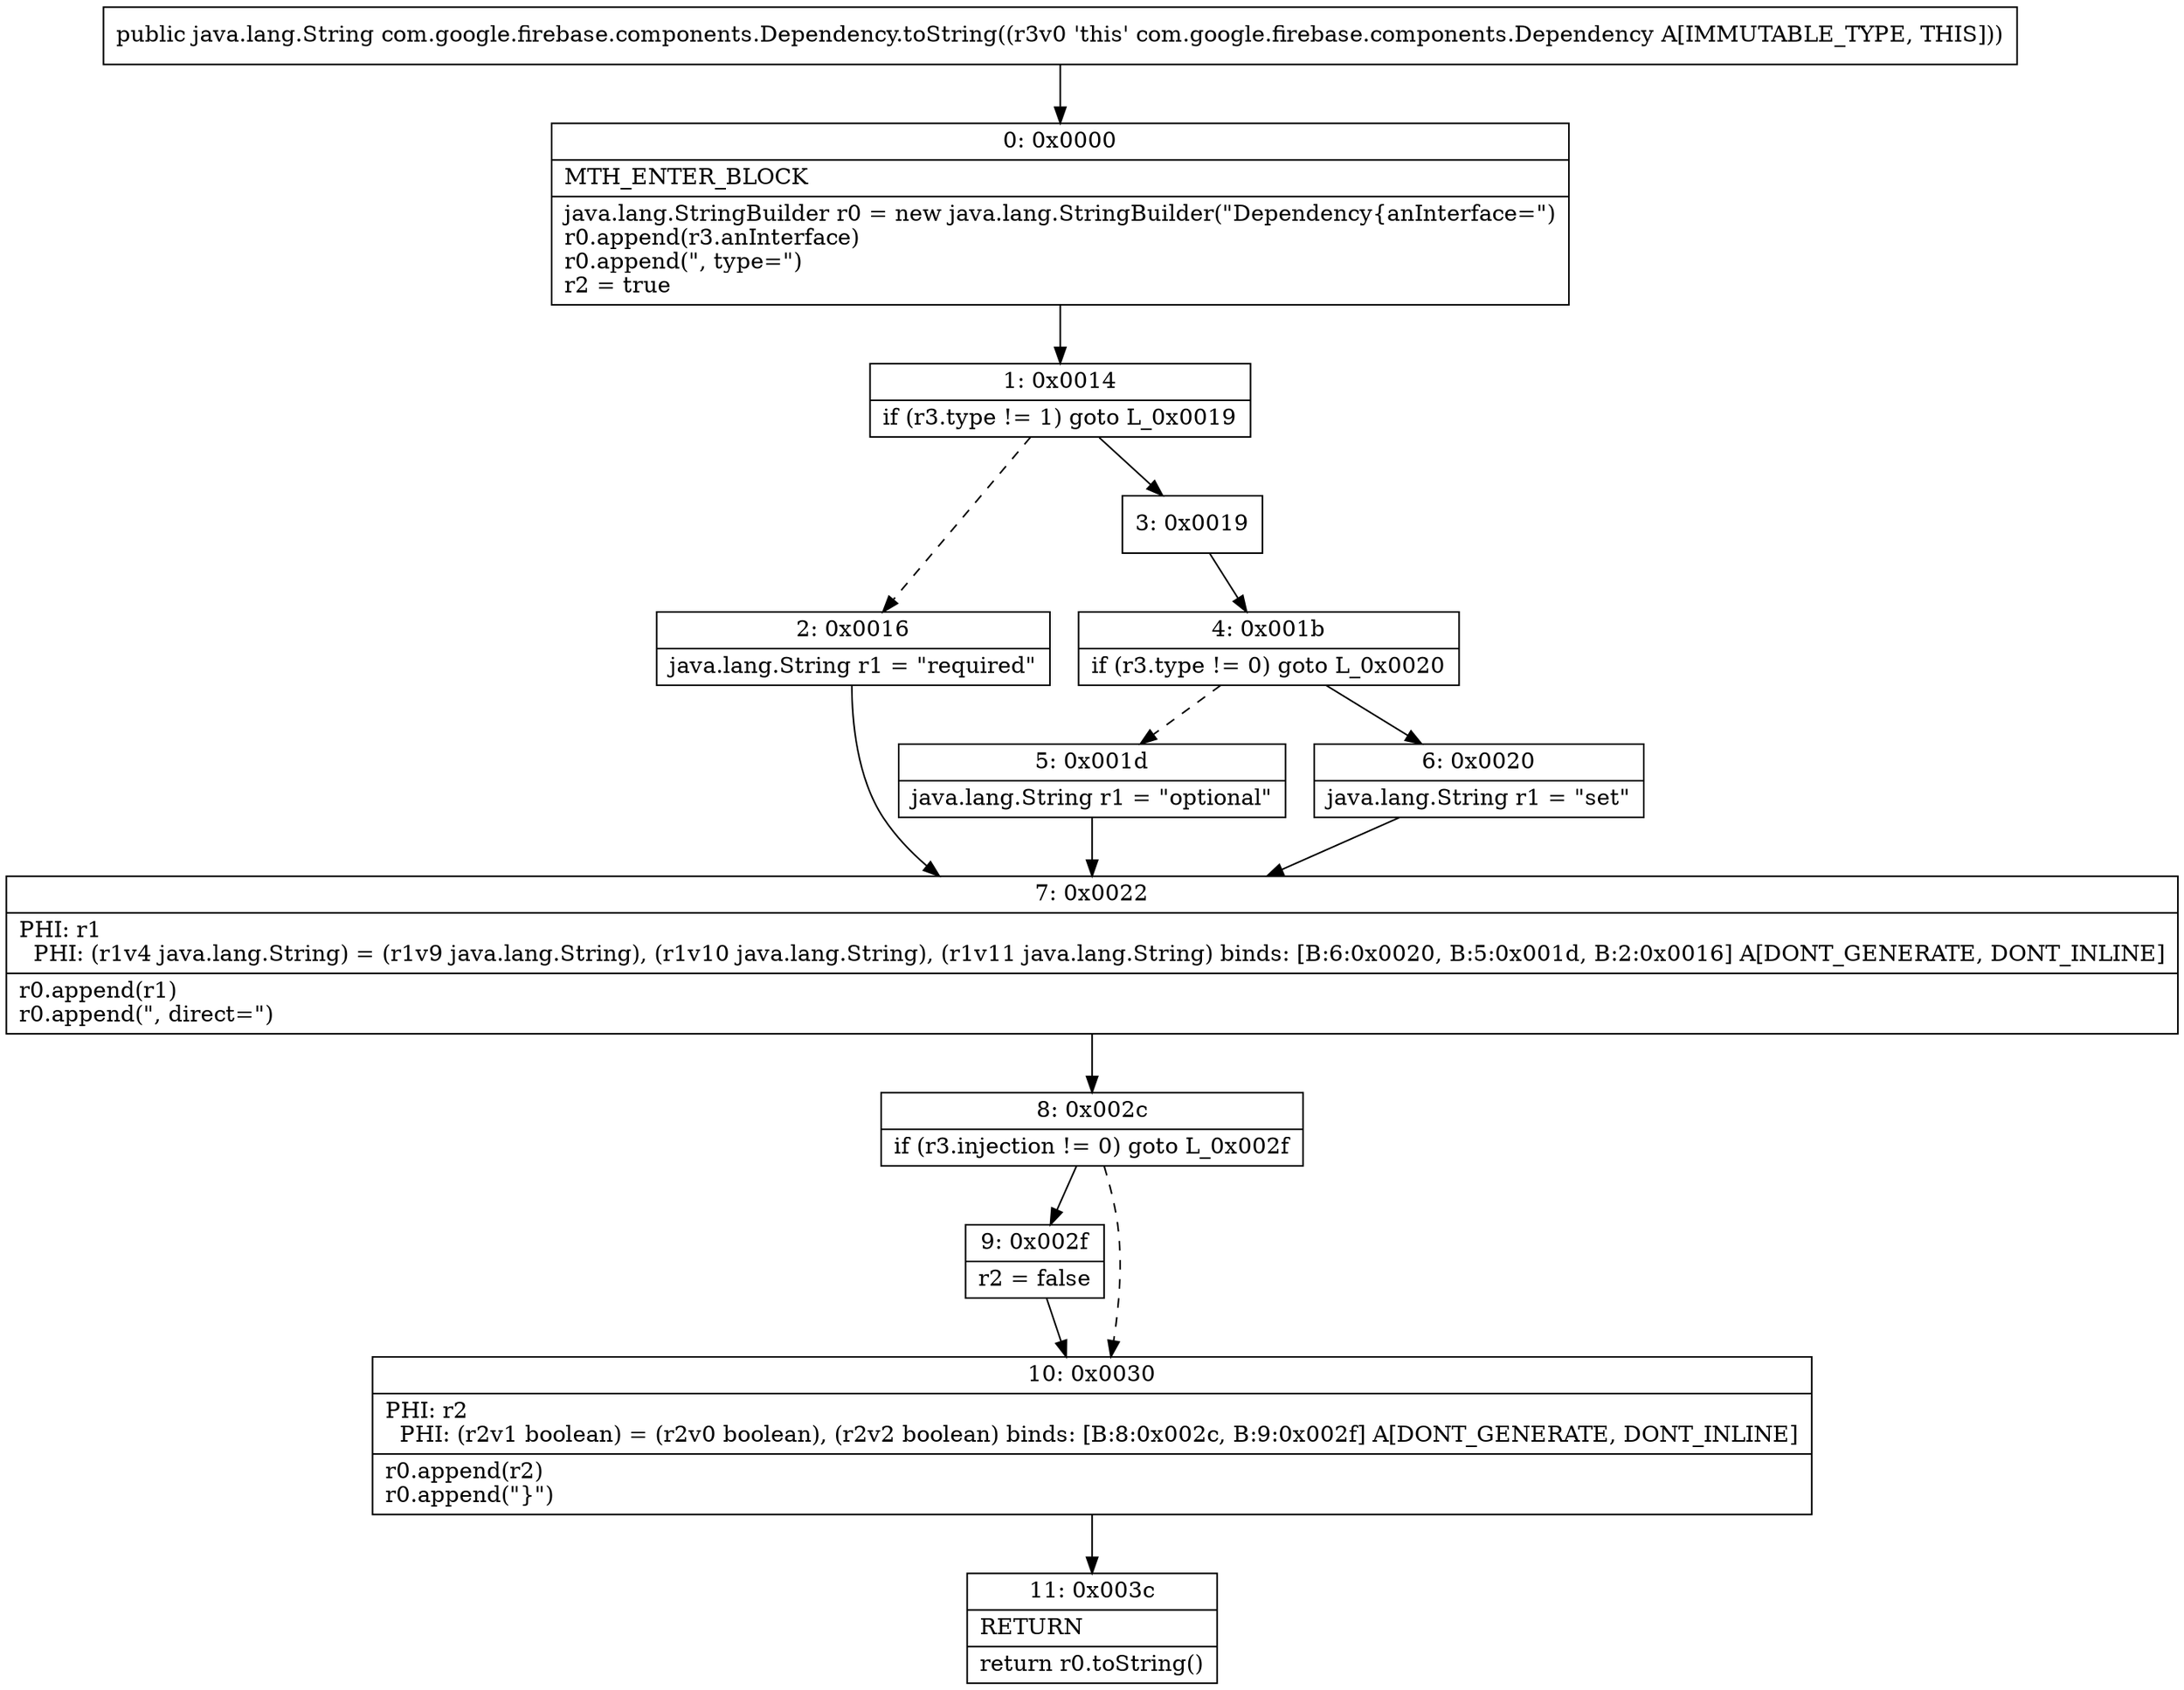 digraph "CFG forcom.google.firebase.components.Dependency.toString()Ljava\/lang\/String;" {
Node_0 [shape=record,label="{0\:\ 0x0000|MTH_ENTER_BLOCK\l|java.lang.StringBuilder r0 = new java.lang.StringBuilder(\"Dependency\{anInterface=\")\lr0.append(r3.anInterface)\lr0.append(\", type=\")\lr2 = true\l}"];
Node_1 [shape=record,label="{1\:\ 0x0014|if (r3.type != 1) goto L_0x0019\l}"];
Node_2 [shape=record,label="{2\:\ 0x0016|java.lang.String r1 = \"required\"\l}"];
Node_3 [shape=record,label="{3\:\ 0x0019}"];
Node_4 [shape=record,label="{4\:\ 0x001b|if (r3.type != 0) goto L_0x0020\l}"];
Node_5 [shape=record,label="{5\:\ 0x001d|java.lang.String r1 = \"optional\"\l}"];
Node_6 [shape=record,label="{6\:\ 0x0020|java.lang.String r1 = \"set\"\l}"];
Node_7 [shape=record,label="{7\:\ 0x0022|PHI: r1 \l  PHI: (r1v4 java.lang.String) = (r1v9 java.lang.String), (r1v10 java.lang.String), (r1v11 java.lang.String) binds: [B:6:0x0020, B:5:0x001d, B:2:0x0016] A[DONT_GENERATE, DONT_INLINE]\l|r0.append(r1)\lr0.append(\", direct=\")\l}"];
Node_8 [shape=record,label="{8\:\ 0x002c|if (r3.injection != 0) goto L_0x002f\l}"];
Node_9 [shape=record,label="{9\:\ 0x002f|r2 = false\l}"];
Node_10 [shape=record,label="{10\:\ 0x0030|PHI: r2 \l  PHI: (r2v1 boolean) = (r2v0 boolean), (r2v2 boolean) binds: [B:8:0x002c, B:9:0x002f] A[DONT_GENERATE, DONT_INLINE]\l|r0.append(r2)\lr0.append(\"\}\")\l}"];
Node_11 [shape=record,label="{11\:\ 0x003c|RETURN\l|return r0.toString()\l}"];
MethodNode[shape=record,label="{public java.lang.String com.google.firebase.components.Dependency.toString((r3v0 'this' com.google.firebase.components.Dependency A[IMMUTABLE_TYPE, THIS])) }"];
MethodNode -> Node_0;
Node_0 -> Node_1;
Node_1 -> Node_2[style=dashed];
Node_1 -> Node_3;
Node_2 -> Node_7;
Node_3 -> Node_4;
Node_4 -> Node_5[style=dashed];
Node_4 -> Node_6;
Node_5 -> Node_7;
Node_6 -> Node_7;
Node_7 -> Node_8;
Node_8 -> Node_9;
Node_8 -> Node_10[style=dashed];
Node_9 -> Node_10;
Node_10 -> Node_11;
}

